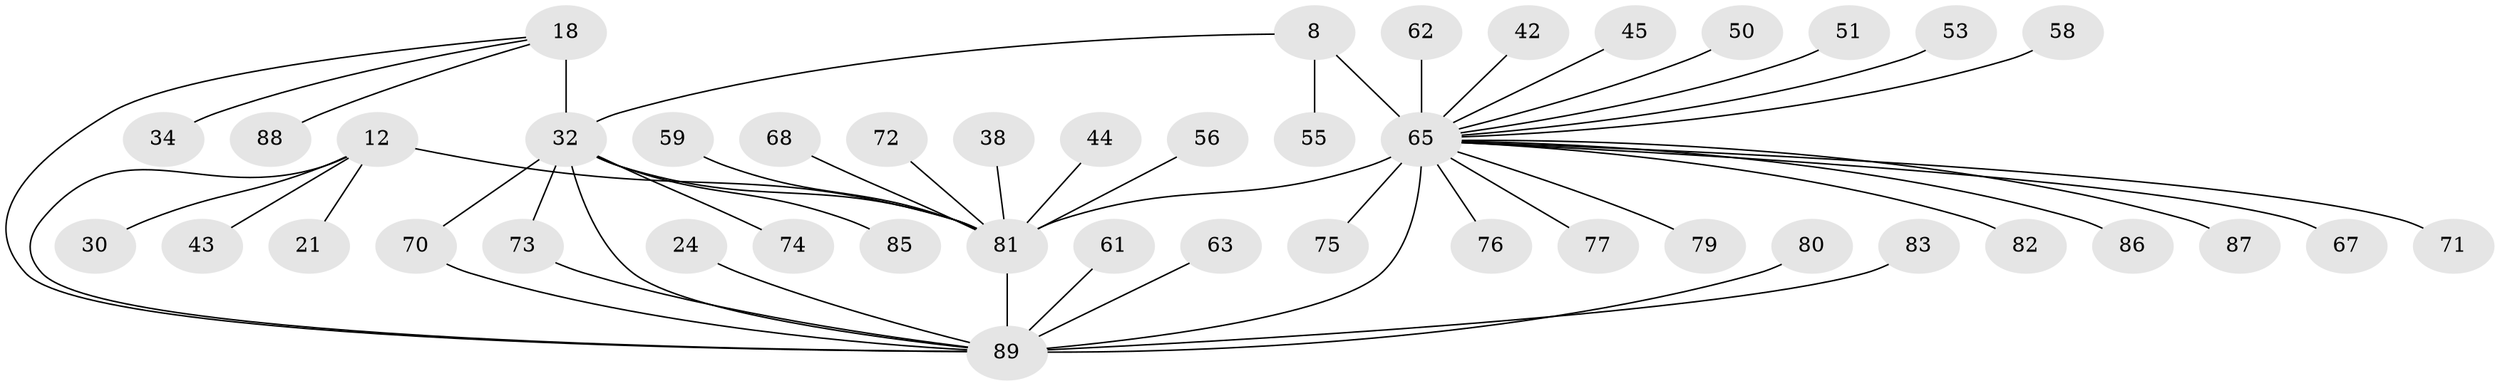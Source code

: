 // original degree distribution, {8: 0.02247191011235955, 10: 0.0449438202247191, 6: 0.056179775280898875, 13: 0.011235955056179775, 5: 0.033707865168539325, 7: 0.02247191011235955, 4: 0.0449438202247191, 9: 0.011235955056179775, 1: 0.5168539325842697, 3: 0.033707865168539325, 2: 0.20224719101123595}
// Generated by graph-tools (version 1.1) at 2025/54/03/09/25 04:54:55]
// undirected, 44 vertices, 50 edges
graph export_dot {
graph [start="1"]
  node [color=gray90,style=filled];
  8 [super="+5"];
  12;
  18 [super="+17"];
  21;
  24;
  30;
  32 [super="+20"];
  34;
  38;
  42;
  43;
  44;
  45 [super="+36"];
  50;
  51;
  53;
  55;
  56;
  58;
  59;
  61;
  62;
  63 [super="+48"];
  65 [super="+7+28+31+49+35+37+29+23+47"];
  67 [super="+52"];
  68;
  70 [super="+40+66"];
  71;
  72;
  73;
  74 [super="+41"];
  75;
  76 [super="+46"];
  77 [super="+60"];
  79;
  80;
  81 [super="+64+11+16"];
  82;
  83;
  85;
  86 [super="+27"];
  87;
  88 [super="+54"];
  89 [super="+57+39+84+78+69"];
  8 -- 55;
  8 -- 65 [weight=7];
  8 -- 32;
  12 -- 21;
  12 -- 30;
  12 -- 43;
  12 -- 89 [weight=2];
  12 -- 81 [weight=3];
  18 -- 34;
  18 -- 88;
  18 -- 32 [weight=4];
  18 -- 89;
  24 -- 89;
  32 -- 70;
  32 -- 73;
  32 -- 74;
  32 -- 81 [weight=2];
  32 -- 85;
  32 -- 89;
  38 -- 81;
  42 -- 65;
  44 -- 81;
  45 -- 65;
  50 -- 65;
  51 -- 65;
  53 -- 65;
  56 -- 81;
  58 -- 65;
  59 -- 81 [weight=2];
  61 -- 89;
  62 -- 65;
  63 -- 89;
  65 -- 71;
  65 -- 76;
  65 -- 87;
  65 -- 89 [weight=6];
  65 -- 67;
  65 -- 79;
  65 -- 81 [weight=4];
  65 -- 82;
  65 -- 86;
  65 -- 75;
  65 -- 77;
  68 -- 81;
  70 -- 89 [weight=2];
  72 -- 81;
  73 -- 89;
  80 -- 89;
  81 -- 89 [weight=3];
  83 -- 89;
}
